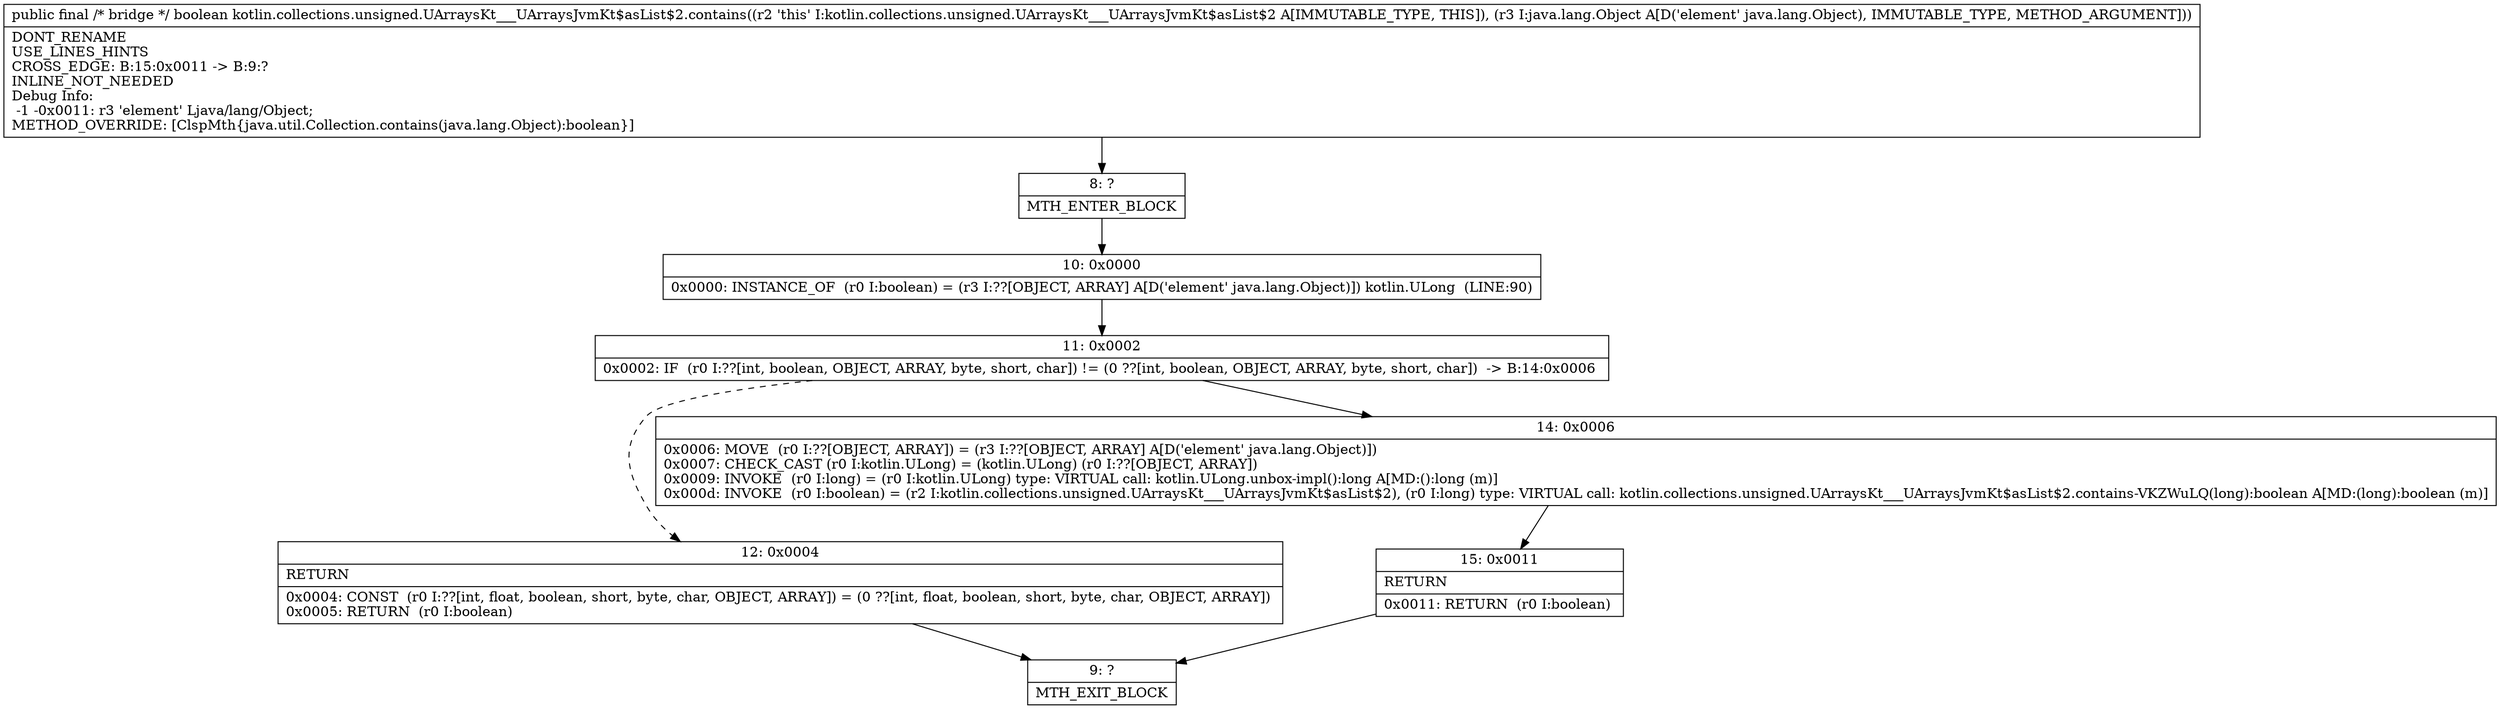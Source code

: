 digraph "CFG forkotlin.collections.unsigned.UArraysKt___UArraysJvmKt$asList$2.contains(Ljava\/lang\/Object;)Z" {
Node_8 [shape=record,label="{8\:\ ?|MTH_ENTER_BLOCK\l}"];
Node_10 [shape=record,label="{10\:\ 0x0000|0x0000: INSTANCE_OF  (r0 I:boolean) = (r3 I:??[OBJECT, ARRAY] A[D('element' java.lang.Object)]) kotlin.ULong  (LINE:90)\l}"];
Node_11 [shape=record,label="{11\:\ 0x0002|0x0002: IF  (r0 I:??[int, boolean, OBJECT, ARRAY, byte, short, char]) != (0 ??[int, boolean, OBJECT, ARRAY, byte, short, char])  \-\> B:14:0x0006 \l}"];
Node_12 [shape=record,label="{12\:\ 0x0004|RETURN\l|0x0004: CONST  (r0 I:??[int, float, boolean, short, byte, char, OBJECT, ARRAY]) = (0 ??[int, float, boolean, short, byte, char, OBJECT, ARRAY]) \l0x0005: RETURN  (r0 I:boolean) \l}"];
Node_9 [shape=record,label="{9\:\ ?|MTH_EXIT_BLOCK\l}"];
Node_14 [shape=record,label="{14\:\ 0x0006|0x0006: MOVE  (r0 I:??[OBJECT, ARRAY]) = (r3 I:??[OBJECT, ARRAY] A[D('element' java.lang.Object)]) \l0x0007: CHECK_CAST (r0 I:kotlin.ULong) = (kotlin.ULong) (r0 I:??[OBJECT, ARRAY]) \l0x0009: INVOKE  (r0 I:long) = (r0 I:kotlin.ULong) type: VIRTUAL call: kotlin.ULong.unbox\-impl():long A[MD:():long (m)]\l0x000d: INVOKE  (r0 I:boolean) = (r2 I:kotlin.collections.unsigned.UArraysKt___UArraysJvmKt$asList$2), (r0 I:long) type: VIRTUAL call: kotlin.collections.unsigned.UArraysKt___UArraysJvmKt$asList$2.contains\-VKZWuLQ(long):boolean A[MD:(long):boolean (m)]\l}"];
Node_15 [shape=record,label="{15\:\ 0x0011|RETURN\l|0x0011: RETURN  (r0 I:boolean) \l}"];
MethodNode[shape=record,label="{public final \/* bridge *\/ boolean kotlin.collections.unsigned.UArraysKt___UArraysJvmKt$asList$2.contains((r2 'this' I:kotlin.collections.unsigned.UArraysKt___UArraysJvmKt$asList$2 A[IMMUTABLE_TYPE, THIS]), (r3 I:java.lang.Object A[D('element' java.lang.Object), IMMUTABLE_TYPE, METHOD_ARGUMENT]))  | DONT_RENAME\lUSE_LINES_HINTS\lCROSS_EDGE: B:15:0x0011 \-\> B:9:?\lINLINE_NOT_NEEDED\lDebug Info:\l  \-1 \-0x0011: r3 'element' Ljava\/lang\/Object;\lMETHOD_OVERRIDE: [ClspMth\{java.util.Collection.contains(java.lang.Object):boolean\}]\l}"];
MethodNode -> Node_8;Node_8 -> Node_10;
Node_10 -> Node_11;
Node_11 -> Node_12[style=dashed];
Node_11 -> Node_14;
Node_12 -> Node_9;
Node_14 -> Node_15;
Node_15 -> Node_9;
}

